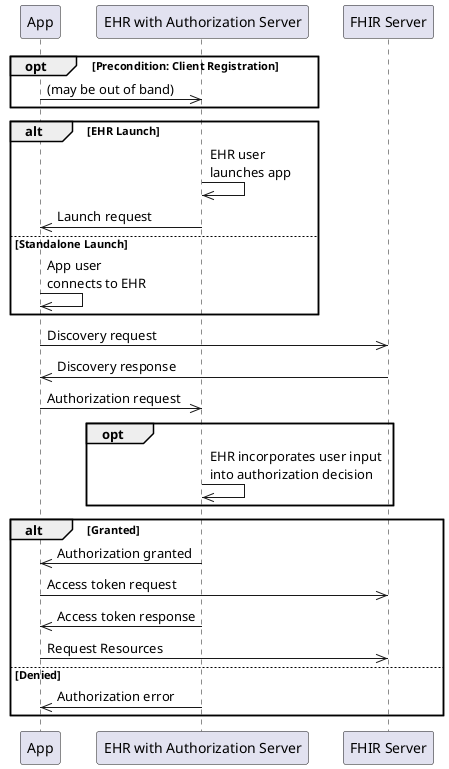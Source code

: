 @startuml
participant App
participant "EHR with Authorization Server" as EHR
participant "FHIR Server" as FHIR

opt  Precondition: Client Registration
    App ->> EHR: (may be out of band)
end
alt EHR Launch
    EHR->>EHR: EHR user \nlaunches app
    EHR->> App: Launch request
else Standalone Launch
    App->>App: App user \nconnects to EHR
end
App ->> FHIR: Discovery request
FHIR ->> App: Discovery response
App ->> EHR: Authorization request
opt 
    EHR->> EHR: EHR incorporates user input\ninto authorization decision
end
alt Granted
    EHR ->> App: Authorization granted
    App ->> FHIR: Access token request
    EHR ->> App: Access token response
    App ->> FHIR: Request Resources
else Denied
    EHR ->> App: Authorization error
end
@enduml